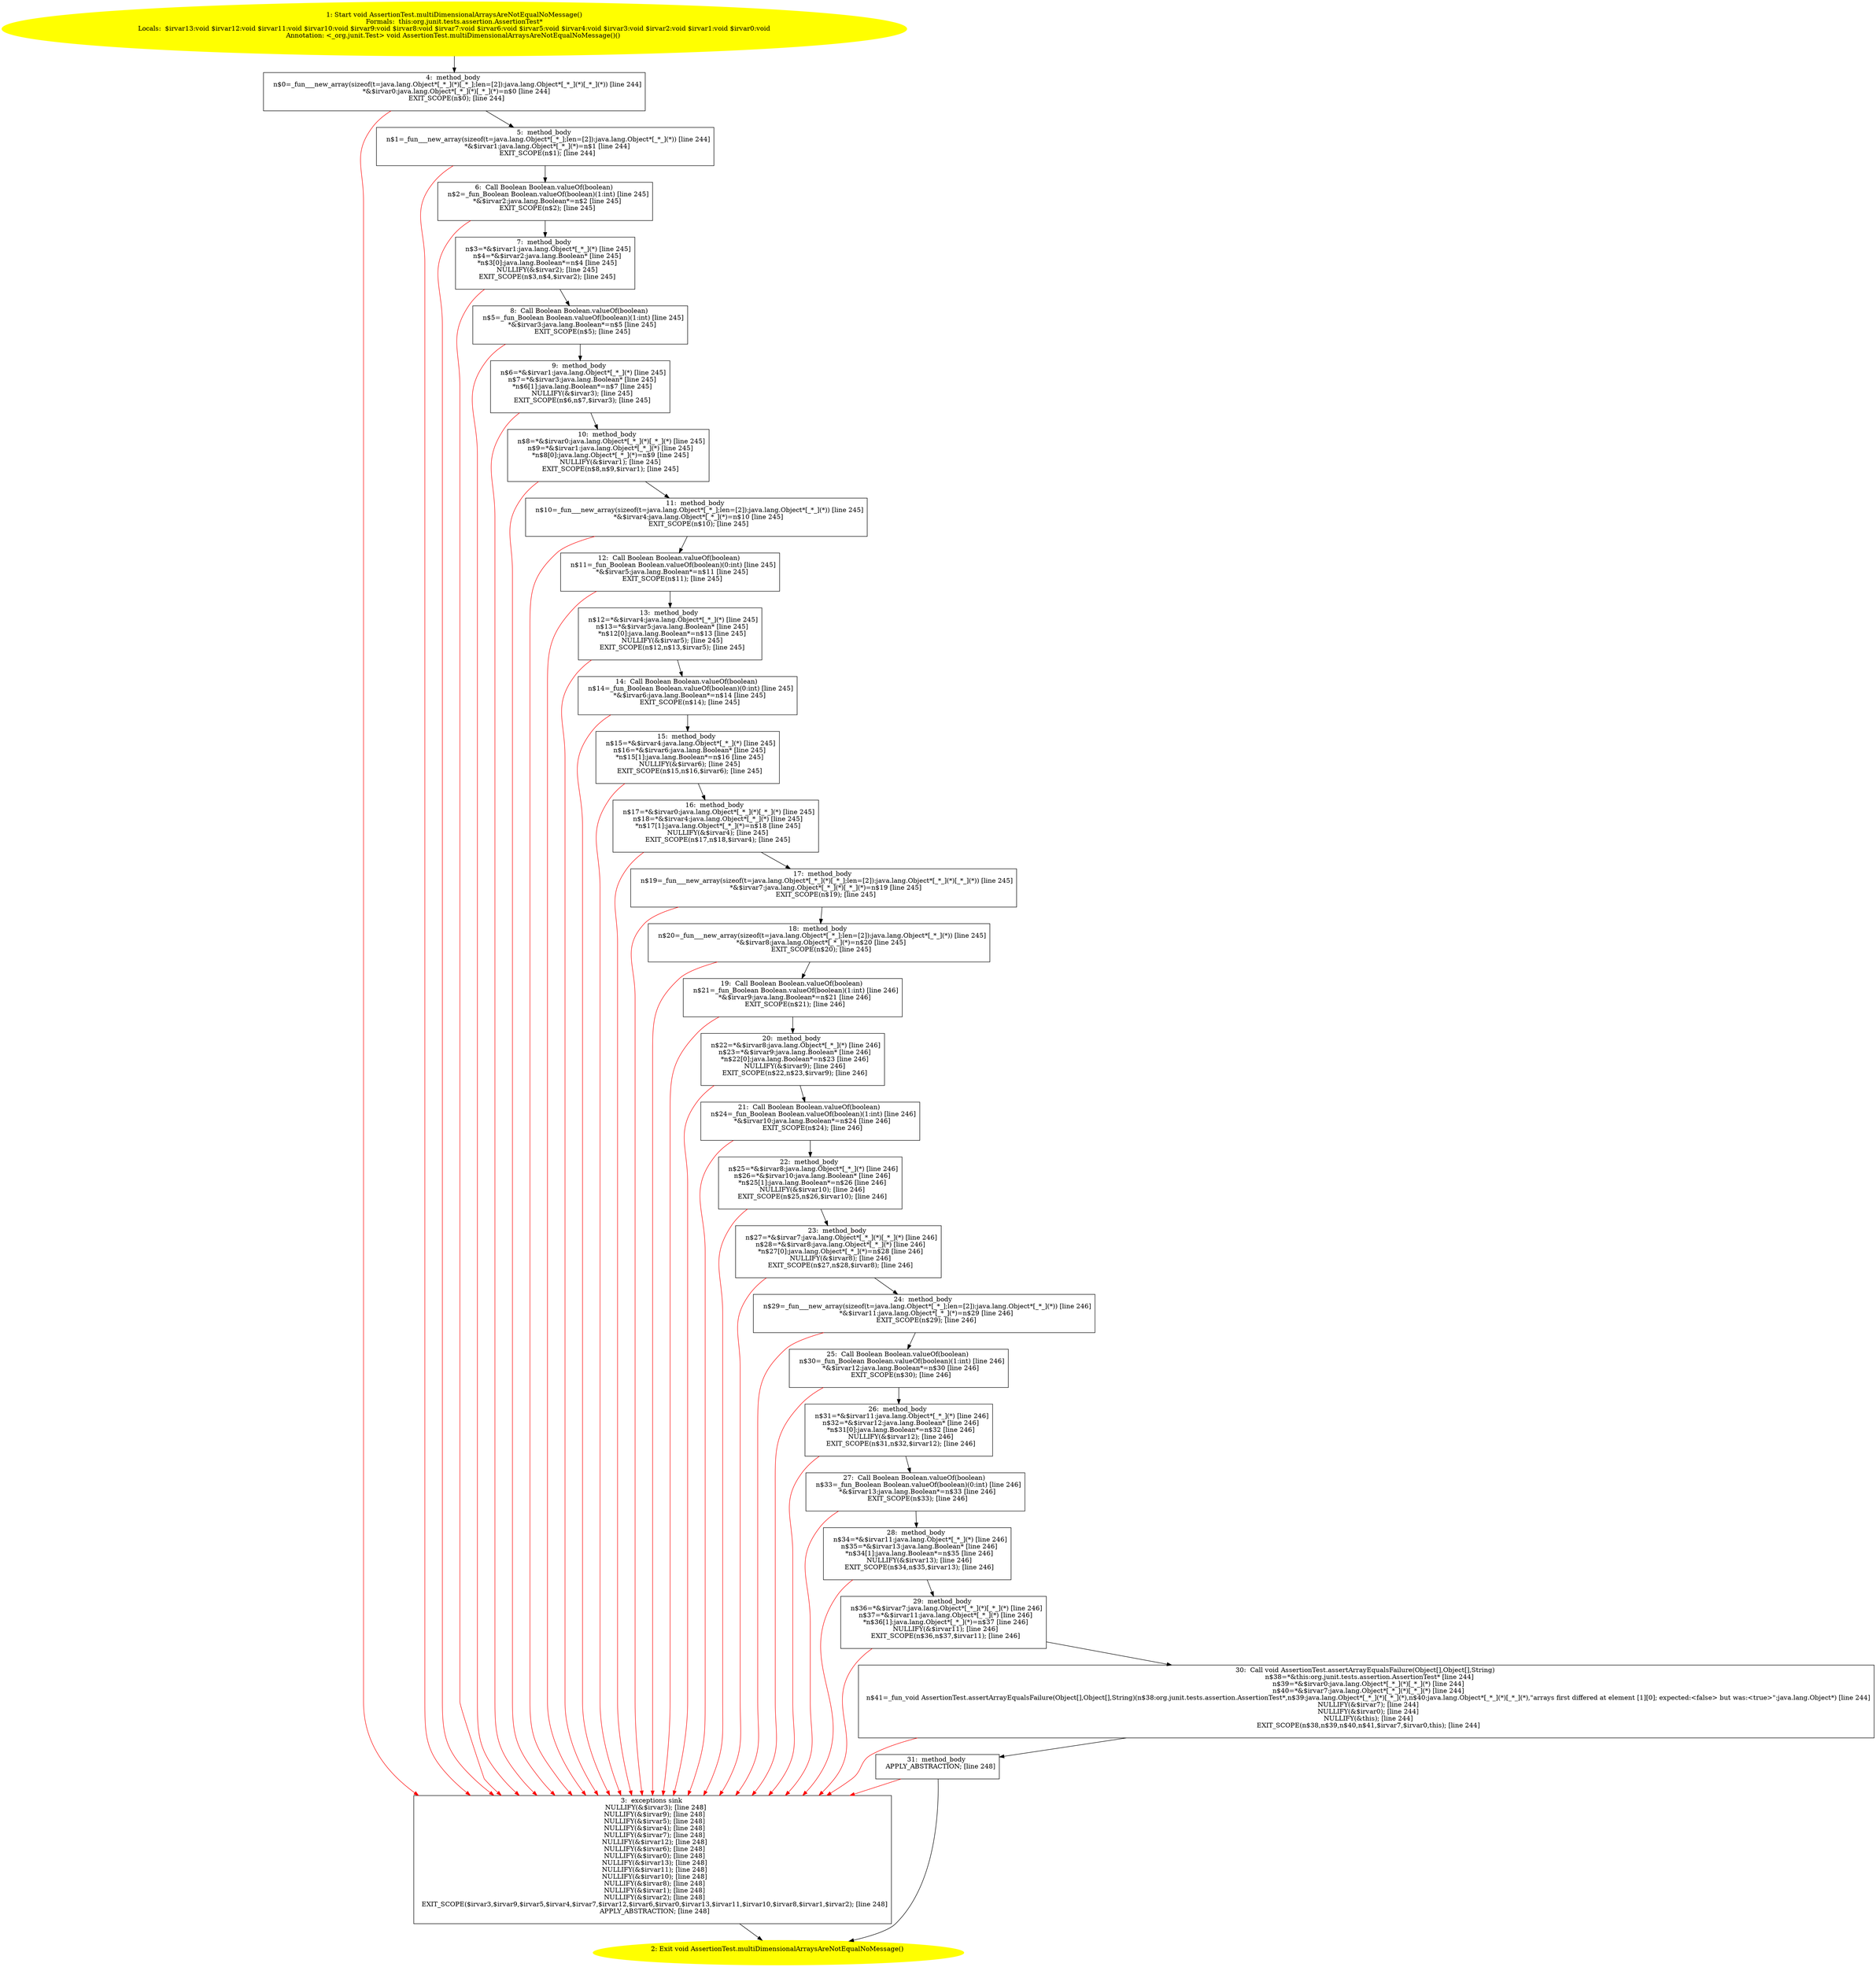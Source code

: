 /* @generated */
digraph cfg {
"org.junit.tests.assertion.AssertionTest.multiDimensionalArraysAreNotEqualNoMessage():void.40d60edcdd84593c0d11a75bc62f214e_1" [label="1: Start void AssertionTest.multiDimensionalArraysAreNotEqualNoMessage()\nFormals:  this:org.junit.tests.assertion.AssertionTest*\nLocals:  $irvar13:void $irvar12:void $irvar11:void $irvar10:void $irvar9:void $irvar8:void $irvar7:void $irvar6:void $irvar5:void $irvar4:void $irvar3:void $irvar2:void $irvar1:void $irvar0:void\nAnnotation: <_org.junit.Test> void AssertionTest.multiDimensionalArraysAreNotEqualNoMessage()() \n  " color=yellow style=filled]
	

	 "org.junit.tests.assertion.AssertionTest.multiDimensionalArraysAreNotEqualNoMessage():void.40d60edcdd84593c0d11a75bc62f214e_1" -> "org.junit.tests.assertion.AssertionTest.multiDimensionalArraysAreNotEqualNoMessage():void.40d60edcdd84593c0d11a75bc62f214e_4" ;
"org.junit.tests.assertion.AssertionTest.multiDimensionalArraysAreNotEqualNoMessage():void.40d60edcdd84593c0d11a75bc62f214e_2" [label="2: Exit void AssertionTest.multiDimensionalArraysAreNotEqualNoMessage() \n  " color=yellow style=filled]
	

"org.junit.tests.assertion.AssertionTest.multiDimensionalArraysAreNotEqualNoMessage():void.40d60edcdd84593c0d11a75bc62f214e_3" [label="3:  exceptions sink \n   NULLIFY(&$irvar3); [line 248]\n  NULLIFY(&$irvar9); [line 248]\n  NULLIFY(&$irvar5); [line 248]\n  NULLIFY(&$irvar4); [line 248]\n  NULLIFY(&$irvar7); [line 248]\n  NULLIFY(&$irvar12); [line 248]\n  NULLIFY(&$irvar6); [line 248]\n  NULLIFY(&$irvar0); [line 248]\n  NULLIFY(&$irvar13); [line 248]\n  NULLIFY(&$irvar11); [line 248]\n  NULLIFY(&$irvar10); [line 248]\n  NULLIFY(&$irvar8); [line 248]\n  NULLIFY(&$irvar1); [line 248]\n  NULLIFY(&$irvar2); [line 248]\n  EXIT_SCOPE($irvar3,$irvar9,$irvar5,$irvar4,$irvar7,$irvar12,$irvar6,$irvar0,$irvar13,$irvar11,$irvar10,$irvar8,$irvar1,$irvar2); [line 248]\n  APPLY_ABSTRACTION; [line 248]\n " shape="box"]
	

	 "org.junit.tests.assertion.AssertionTest.multiDimensionalArraysAreNotEqualNoMessage():void.40d60edcdd84593c0d11a75bc62f214e_3" -> "org.junit.tests.assertion.AssertionTest.multiDimensionalArraysAreNotEqualNoMessage():void.40d60edcdd84593c0d11a75bc62f214e_2" ;
"org.junit.tests.assertion.AssertionTest.multiDimensionalArraysAreNotEqualNoMessage():void.40d60edcdd84593c0d11a75bc62f214e_4" [label="4:  method_body \n   n$0=_fun___new_array(sizeof(t=java.lang.Object*[_*_](*)[_*_];len=[2]):java.lang.Object*[_*_](*)[_*_](*)) [line 244]\n  *&$irvar0:java.lang.Object*[_*_](*)[_*_](*)=n$0 [line 244]\n  EXIT_SCOPE(n$0); [line 244]\n " shape="box"]
	

	 "org.junit.tests.assertion.AssertionTest.multiDimensionalArraysAreNotEqualNoMessage():void.40d60edcdd84593c0d11a75bc62f214e_4" -> "org.junit.tests.assertion.AssertionTest.multiDimensionalArraysAreNotEqualNoMessage():void.40d60edcdd84593c0d11a75bc62f214e_5" ;
	 "org.junit.tests.assertion.AssertionTest.multiDimensionalArraysAreNotEqualNoMessage():void.40d60edcdd84593c0d11a75bc62f214e_4" -> "org.junit.tests.assertion.AssertionTest.multiDimensionalArraysAreNotEqualNoMessage():void.40d60edcdd84593c0d11a75bc62f214e_3" [color="red" ];
"org.junit.tests.assertion.AssertionTest.multiDimensionalArraysAreNotEqualNoMessage():void.40d60edcdd84593c0d11a75bc62f214e_5" [label="5:  method_body \n   n$1=_fun___new_array(sizeof(t=java.lang.Object*[_*_];len=[2]):java.lang.Object*[_*_](*)) [line 244]\n  *&$irvar1:java.lang.Object*[_*_](*)=n$1 [line 244]\n  EXIT_SCOPE(n$1); [line 244]\n " shape="box"]
	

	 "org.junit.tests.assertion.AssertionTest.multiDimensionalArraysAreNotEqualNoMessage():void.40d60edcdd84593c0d11a75bc62f214e_5" -> "org.junit.tests.assertion.AssertionTest.multiDimensionalArraysAreNotEqualNoMessage():void.40d60edcdd84593c0d11a75bc62f214e_6" ;
	 "org.junit.tests.assertion.AssertionTest.multiDimensionalArraysAreNotEqualNoMessage():void.40d60edcdd84593c0d11a75bc62f214e_5" -> "org.junit.tests.assertion.AssertionTest.multiDimensionalArraysAreNotEqualNoMessage():void.40d60edcdd84593c0d11a75bc62f214e_3" [color="red" ];
"org.junit.tests.assertion.AssertionTest.multiDimensionalArraysAreNotEqualNoMessage():void.40d60edcdd84593c0d11a75bc62f214e_6" [label="6:  Call Boolean Boolean.valueOf(boolean) \n   n$2=_fun_Boolean Boolean.valueOf(boolean)(1:int) [line 245]\n  *&$irvar2:java.lang.Boolean*=n$2 [line 245]\n  EXIT_SCOPE(n$2); [line 245]\n " shape="box"]
	

	 "org.junit.tests.assertion.AssertionTest.multiDimensionalArraysAreNotEqualNoMessage():void.40d60edcdd84593c0d11a75bc62f214e_6" -> "org.junit.tests.assertion.AssertionTest.multiDimensionalArraysAreNotEqualNoMessage():void.40d60edcdd84593c0d11a75bc62f214e_7" ;
	 "org.junit.tests.assertion.AssertionTest.multiDimensionalArraysAreNotEqualNoMessage():void.40d60edcdd84593c0d11a75bc62f214e_6" -> "org.junit.tests.assertion.AssertionTest.multiDimensionalArraysAreNotEqualNoMessage():void.40d60edcdd84593c0d11a75bc62f214e_3" [color="red" ];
"org.junit.tests.assertion.AssertionTest.multiDimensionalArraysAreNotEqualNoMessage():void.40d60edcdd84593c0d11a75bc62f214e_7" [label="7:  method_body \n   n$3=*&$irvar1:java.lang.Object*[_*_](*) [line 245]\n  n$4=*&$irvar2:java.lang.Boolean* [line 245]\n  *n$3[0]:java.lang.Boolean*=n$4 [line 245]\n  NULLIFY(&$irvar2); [line 245]\n  EXIT_SCOPE(n$3,n$4,$irvar2); [line 245]\n " shape="box"]
	

	 "org.junit.tests.assertion.AssertionTest.multiDimensionalArraysAreNotEqualNoMessage():void.40d60edcdd84593c0d11a75bc62f214e_7" -> "org.junit.tests.assertion.AssertionTest.multiDimensionalArraysAreNotEqualNoMessage():void.40d60edcdd84593c0d11a75bc62f214e_8" ;
	 "org.junit.tests.assertion.AssertionTest.multiDimensionalArraysAreNotEqualNoMessage():void.40d60edcdd84593c0d11a75bc62f214e_7" -> "org.junit.tests.assertion.AssertionTest.multiDimensionalArraysAreNotEqualNoMessage():void.40d60edcdd84593c0d11a75bc62f214e_3" [color="red" ];
"org.junit.tests.assertion.AssertionTest.multiDimensionalArraysAreNotEqualNoMessage():void.40d60edcdd84593c0d11a75bc62f214e_8" [label="8:  Call Boolean Boolean.valueOf(boolean) \n   n$5=_fun_Boolean Boolean.valueOf(boolean)(1:int) [line 245]\n  *&$irvar3:java.lang.Boolean*=n$5 [line 245]\n  EXIT_SCOPE(n$5); [line 245]\n " shape="box"]
	

	 "org.junit.tests.assertion.AssertionTest.multiDimensionalArraysAreNotEqualNoMessage():void.40d60edcdd84593c0d11a75bc62f214e_8" -> "org.junit.tests.assertion.AssertionTest.multiDimensionalArraysAreNotEqualNoMessage():void.40d60edcdd84593c0d11a75bc62f214e_9" ;
	 "org.junit.tests.assertion.AssertionTest.multiDimensionalArraysAreNotEqualNoMessage():void.40d60edcdd84593c0d11a75bc62f214e_8" -> "org.junit.tests.assertion.AssertionTest.multiDimensionalArraysAreNotEqualNoMessage():void.40d60edcdd84593c0d11a75bc62f214e_3" [color="red" ];
"org.junit.tests.assertion.AssertionTest.multiDimensionalArraysAreNotEqualNoMessage():void.40d60edcdd84593c0d11a75bc62f214e_9" [label="9:  method_body \n   n$6=*&$irvar1:java.lang.Object*[_*_](*) [line 245]\n  n$7=*&$irvar3:java.lang.Boolean* [line 245]\n  *n$6[1]:java.lang.Boolean*=n$7 [line 245]\n  NULLIFY(&$irvar3); [line 245]\n  EXIT_SCOPE(n$6,n$7,$irvar3); [line 245]\n " shape="box"]
	

	 "org.junit.tests.assertion.AssertionTest.multiDimensionalArraysAreNotEqualNoMessage():void.40d60edcdd84593c0d11a75bc62f214e_9" -> "org.junit.tests.assertion.AssertionTest.multiDimensionalArraysAreNotEqualNoMessage():void.40d60edcdd84593c0d11a75bc62f214e_10" ;
	 "org.junit.tests.assertion.AssertionTest.multiDimensionalArraysAreNotEqualNoMessage():void.40d60edcdd84593c0d11a75bc62f214e_9" -> "org.junit.tests.assertion.AssertionTest.multiDimensionalArraysAreNotEqualNoMessage():void.40d60edcdd84593c0d11a75bc62f214e_3" [color="red" ];
"org.junit.tests.assertion.AssertionTest.multiDimensionalArraysAreNotEqualNoMessage():void.40d60edcdd84593c0d11a75bc62f214e_10" [label="10:  method_body \n   n$8=*&$irvar0:java.lang.Object*[_*_](*)[_*_](*) [line 245]\n  n$9=*&$irvar1:java.lang.Object*[_*_](*) [line 245]\n  *n$8[0]:java.lang.Object*[_*_](*)=n$9 [line 245]\n  NULLIFY(&$irvar1); [line 245]\n  EXIT_SCOPE(n$8,n$9,$irvar1); [line 245]\n " shape="box"]
	

	 "org.junit.tests.assertion.AssertionTest.multiDimensionalArraysAreNotEqualNoMessage():void.40d60edcdd84593c0d11a75bc62f214e_10" -> "org.junit.tests.assertion.AssertionTest.multiDimensionalArraysAreNotEqualNoMessage():void.40d60edcdd84593c0d11a75bc62f214e_11" ;
	 "org.junit.tests.assertion.AssertionTest.multiDimensionalArraysAreNotEqualNoMessage():void.40d60edcdd84593c0d11a75bc62f214e_10" -> "org.junit.tests.assertion.AssertionTest.multiDimensionalArraysAreNotEqualNoMessage():void.40d60edcdd84593c0d11a75bc62f214e_3" [color="red" ];
"org.junit.tests.assertion.AssertionTest.multiDimensionalArraysAreNotEqualNoMessage():void.40d60edcdd84593c0d11a75bc62f214e_11" [label="11:  method_body \n   n$10=_fun___new_array(sizeof(t=java.lang.Object*[_*_];len=[2]):java.lang.Object*[_*_](*)) [line 245]\n  *&$irvar4:java.lang.Object*[_*_](*)=n$10 [line 245]\n  EXIT_SCOPE(n$10); [line 245]\n " shape="box"]
	

	 "org.junit.tests.assertion.AssertionTest.multiDimensionalArraysAreNotEqualNoMessage():void.40d60edcdd84593c0d11a75bc62f214e_11" -> "org.junit.tests.assertion.AssertionTest.multiDimensionalArraysAreNotEqualNoMessage():void.40d60edcdd84593c0d11a75bc62f214e_12" ;
	 "org.junit.tests.assertion.AssertionTest.multiDimensionalArraysAreNotEqualNoMessage():void.40d60edcdd84593c0d11a75bc62f214e_11" -> "org.junit.tests.assertion.AssertionTest.multiDimensionalArraysAreNotEqualNoMessage():void.40d60edcdd84593c0d11a75bc62f214e_3" [color="red" ];
"org.junit.tests.assertion.AssertionTest.multiDimensionalArraysAreNotEqualNoMessage():void.40d60edcdd84593c0d11a75bc62f214e_12" [label="12:  Call Boolean Boolean.valueOf(boolean) \n   n$11=_fun_Boolean Boolean.valueOf(boolean)(0:int) [line 245]\n  *&$irvar5:java.lang.Boolean*=n$11 [line 245]\n  EXIT_SCOPE(n$11); [line 245]\n " shape="box"]
	

	 "org.junit.tests.assertion.AssertionTest.multiDimensionalArraysAreNotEqualNoMessage():void.40d60edcdd84593c0d11a75bc62f214e_12" -> "org.junit.tests.assertion.AssertionTest.multiDimensionalArraysAreNotEqualNoMessage():void.40d60edcdd84593c0d11a75bc62f214e_13" ;
	 "org.junit.tests.assertion.AssertionTest.multiDimensionalArraysAreNotEqualNoMessage():void.40d60edcdd84593c0d11a75bc62f214e_12" -> "org.junit.tests.assertion.AssertionTest.multiDimensionalArraysAreNotEqualNoMessage():void.40d60edcdd84593c0d11a75bc62f214e_3" [color="red" ];
"org.junit.tests.assertion.AssertionTest.multiDimensionalArraysAreNotEqualNoMessage():void.40d60edcdd84593c0d11a75bc62f214e_13" [label="13:  method_body \n   n$12=*&$irvar4:java.lang.Object*[_*_](*) [line 245]\n  n$13=*&$irvar5:java.lang.Boolean* [line 245]\n  *n$12[0]:java.lang.Boolean*=n$13 [line 245]\n  NULLIFY(&$irvar5); [line 245]\n  EXIT_SCOPE(n$12,n$13,$irvar5); [line 245]\n " shape="box"]
	

	 "org.junit.tests.assertion.AssertionTest.multiDimensionalArraysAreNotEqualNoMessage():void.40d60edcdd84593c0d11a75bc62f214e_13" -> "org.junit.tests.assertion.AssertionTest.multiDimensionalArraysAreNotEqualNoMessage():void.40d60edcdd84593c0d11a75bc62f214e_14" ;
	 "org.junit.tests.assertion.AssertionTest.multiDimensionalArraysAreNotEqualNoMessage():void.40d60edcdd84593c0d11a75bc62f214e_13" -> "org.junit.tests.assertion.AssertionTest.multiDimensionalArraysAreNotEqualNoMessage():void.40d60edcdd84593c0d11a75bc62f214e_3" [color="red" ];
"org.junit.tests.assertion.AssertionTest.multiDimensionalArraysAreNotEqualNoMessage():void.40d60edcdd84593c0d11a75bc62f214e_14" [label="14:  Call Boolean Boolean.valueOf(boolean) \n   n$14=_fun_Boolean Boolean.valueOf(boolean)(0:int) [line 245]\n  *&$irvar6:java.lang.Boolean*=n$14 [line 245]\n  EXIT_SCOPE(n$14); [line 245]\n " shape="box"]
	

	 "org.junit.tests.assertion.AssertionTest.multiDimensionalArraysAreNotEqualNoMessage():void.40d60edcdd84593c0d11a75bc62f214e_14" -> "org.junit.tests.assertion.AssertionTest.multiDimensionalArraysAreNotEqualNoMessage():void.40d60edcdd84593c0d11a75bc62f214e_15" ;
	 "org.junit.tests.assertion.AssertionTest.multiDimensionalArraysAreNotEqualNoMessage():void.40d60edcdd84593c0d11a75bc62f214e_14" -> "org.junit.tests.assertion.AssertionTest.multiDimensionalArraysAreNotEqualNoMessage():void.40d60edcdd84593c0d11a75bc62f214e_3" [color="red" ];
"org.junit.tests.assertion.AssertionTest.multiDimensionalArraysAreNotEqualNoMessage():void.40d60edcdd84593c0d11a75bc62f214e_15" [label="15:  method_body \n   n$15=*&$irvar4:java.lang.Object*[_*_](*) [line 245]\n  n$16=*&$irvar6:java.lang.Boolean* [line 245]\n  *n$15[1]:java.lang.Boolean*=n$16 [line 245]\n  NULLIFY(&$irvar6); [line 245]\n  EXIT_SCOPE(n$15,n$16,$irvar6); [line 245]\n " shape="box"]
	

	 "org.junit.tests.assertion.AssertionTest.multiDimensionalArraysAreNotEqualNoMessage():void.40d60edcdd84593c0d11a75bc62f214e_15" -> "org.junit.tests.assertion.AssertionTest.multiDimensionalArraysAreNotEqualNoMessage():void.40d60edcdd84593c0d11a75bc62f214e_16" ;
	 "org.junit.tests.assertion.AssertionTest.multiDimensionalArraysAreNotEqualNoMessage():void.40d60edcdd84593c0d11a75bc62f214e_15" -> "org.junit.tests.assertion.AssertionTest.multiDimensionalArraysAreNotEqualNoMessage():void.40d60edcdd84593c0d11a75bc62f214e_3" [color="red" ];
"org.junit.tests.assertion.AssertionTest.multiDimensionalArraysAreNotEqualNoMessage():void.40d60edcdd84593c0d11a75bc62f214e_16" [label="16:  method_body \n   n$17=*&$irvar0:java.lang.Object*[_*_](*)[_*_](*) [line 245]\n  n$18=*&$irvar4:java.lang.Object*[_*_](*) [line 245]\n  *n$17[1]:java.lang.Object*[_*_](*)=n$18 [line 245]\n  NULLIFY(&$irvar4); [line 245]\n  EXIT_SCOPE(n$17,n$18,$irvar4); [line 245]\n " shape="box"]
	

	 "org.junit.tests.assertion.AssertionTest.multiDimensionalArraysAreNotEqualNoMessage():void.40d60edcdd84593c0d11a75bc62f214e_16" -> "org.junit.tests.assertion.AssertionTest.multiDimensionalArraysAreNotEqualNoMessage():void.40d60edcdd84593c0d11a75bc62f214e_17" ;
	 "org.junit.tests.assertion.AssertionTest.multiDimensionalArraysAreNotEqualNoMessage():void.40d60edcdd84593c0d11a75bc62f214e_16" -> "org.junit.tests.assertion.AssertionTest.multiDimensionalArraysAreNotEqualNoMessage():void.40d60edcdd84593c0d11a75bc62f214e_3" [color="red" ];
"org.junit.tests.assertion.AssertionTest.multiDimensionalArraysAreNotEqualNoMessage():void.40d60edcdd84593c0d11a75bc62f214e_17" [label="17:  method_body \n   n$19=_fun___new_array(sizeof(t=java.lang.Object*[_*_](*)[_*_];len=[2]):java.lang.Object*[_*_](*)[_*_](*)) [line 245]\n  *&$irvar7:java.lang.Object*[_*_](*)[_*_](*)=n$19 [line 245]\n  EXIT_SCOPE(n$19); [line 245]\n " shape="box"]
	

	 "org.junit.tests.assertion.AssertionTest.multiDimensionalArraysAreNotEqualNoMessage():void.40d60edcdd84593c0d11a75bc62f214e_17" -> "org.junit.tests.assertion.AssertionTest.multiDimensionalArraysAreNotEqualNoMessage():void.40d60edcdd84593c0d11a75bc62f214e_18" ;
	 "org.junit.tests.assertion.AssertionTest.multiDimensionalArraysAreNotEqualNoMessage():void.40d60edcdd84593c0d11a75bc62f214e_17" -> "org.junit.tests.assertion.AssertionTest.multiDimensionalArraysAreNotEqualNoMessage():void.40d60edcdd84593c0d11a75bc62f214e_3" [color="red" ];
"org.junit.tests.assertion.AssertionTest.multiDimensionalArraysAreNotEqualNoMessage():void.40d60edcdd84593c0d11a75bc62f214e_18" [label="18:  method_body \n   n$20=_fun___new_array(sizeof(t=java.lang.Object*[_*_];len=[2]):java.lang.Object*[_*_](*)) [line 245]\n  *&$irvar8:java.lang.Object*[_*_](*)=n$20 [line 245]\n  EXIT_SCOPE(n$20); [line 245]\n " shape="box"]
	

	 "org.junit.tests.assertion.AssertionTest.multiDimensionalArraysAreNotEqualNoMessage():void.40d60edcdd84593c0d11a75bc62f214e_18" -> "org.junit.tests.assertion.AssertionTest.multiDimensionalArraysAreNotEqualNoMessage():void.40d60edcdd84593c0d11a75bc62f214e_19" ;
	 "org.junit.tests.assertion.AssertionTest.multiDimensionalArraysAreNotEqualNoMessage():void.40d60edcdd84593c0d11a75bc62f214e_18" -> "org.junit.tests.assertion.AssertionTest.multiDimensionalArraysAreNotEqualNoMessage():void.40d60edcdd84593c0d11a75bc62f214e_3" [color="red" ];
"org.junit.tests.assertion.AssertionTest.multiDimensionalArraysAreNotEqualNoMessage():void.40d60edcdd84593c0d11a75bc62f214e_19" [label="19:  Call Boolean Boolean.valueOf(boolean) \n   n$21=_fun_Boolean Boolean.valueOf(boolean)(1:int) [line 246]\n  *&$irvar9:java.lang.Boolean*=n$21 [line 246]\n  EXIT_SCOPE(n$21); [line 246]\n " shape="box"]
	

	 "org.junit.tests.assertion.AssertionTest.multiDimensionalArraysAreNotEqualNoMessage():void.40d60edcdd84593c0d11a75bc62f214e_19" -> "org.junit.tests.assertion.AssertionTest.multiDimensionalArraysAreNotEqualNoMessage():void.40d60edcdd84593c0d11a75bc62f214e_20" ;
	 "org.junit.tests.assertion.AssertionTest.multiDimensionalArraysAreNotEqualNoMessage():void.40d60edcdd84593c0d11a75bc62f214e_19" -> "org.junit.tests.assertion.AssertionTest.multiDimensionalArraysAreNotEqualNoMessage():void.40d60edcdd84593c0d11a75bc62f214e_3" [color="red" ];
"org.junit.tests.assertion.AssertionTest.multiDimensionalArraysAreNotEqualNoMessage():void.40d60edcdd84593c0d11a75bc62f214e_20" [label="20:  method_body \n   n$22=*&$irvar8:java.lang.Object*[_*_](*) [line 246]\n  n$23=*&$irvar9:java.lang.Boolean* [line 246]\n  *n$22[0]:java.lang.Boolean*=n$23 [line 246]\n  NULLIFY(&$irvar9); [line 246]\n  EXIT_SCOPE(n$22,n$23,$irvar9); [line 246]\n " shape="box"]
	

	 "org.junit.tests.assertion.AssertionTest.multiDimensionalArraysAreNotEqualNoMessage():void.40d60edcdd84593c0d11a75bc62f214e_20" -> "org.junit.tests.assertion.AssertionTest.multiDimensionalArraysAreNotEqualNoMessage():void.40d60edcdd84593c0d11a75bc62f214e_21" ;
	 "org.junit.tests.assertion.AssertionTest.multiDimensionalArraysAreNotEqualNoMessage():void.40d60edcdd84593c0d11a75bc62f214e_20" -> "org.junit.tests.assertion.AssertionTest.multiDimensionalArraysAreNotEqualNoMessage():void.40d60edcdd84593c0d11a75bc62f214e_3" [color="red" ];
"org.junit.tests.assertion.AssertionTest.multiDimensionalArraysAreNotEqualNoMessage():void.40d60edcdd84593c0d11a75bc62f214e_21" [label="21:  Call Boolean Boolean.valueOf(boolean) \n   n$24=_fun_Boolean Boolean.valueOf(boolean)(1:int) [line 246]\n  *&$irvar10:java.lang.Boolean*=n$24 [line 246]\n  EXIT_SCOPE(n$24); [line 246]\n " shape="box"]
	

	 "org.junit.tests.assertion.AssertionTest.multiDimensionalArraysAreNotEqualNoMessage():void.40d60edcdd84593c0d11a75bc62f214e_21" -> "org.junit.tests.assertion.AssertionTest.multiDimensionalArraysAreNotEqualNoMessage():void.40d60edcdd84593c0d11a75bc62f214e_22" ;
	 "org.junit.tests.assertion.AssertionTest.multiDimensionalArraysAreNotEqualNoMessage():void.40d60edcdd84593c0d11a75bc62f214e_21" -> "org.junit.tests.assertion.AssertionTest.multiDimensionalArraysAreNotEqualNoMessage():void.40d60edcdd84593c0d11a75bc62f214e_3" [color="red" ];
"org.junit.tests.assertion.AssertionTest.multiDimensionalArraysAreNotEqualNoMessage():void.40d60edcdd84593c0d11a75bc62f214e_22" [label="22:  method_body \n   n$25=*&$irvar8:java.lang.Object*[_*_](*) [line 246]\n  n$26=*&$irvar10:java.lang.Boolean* [line 246]\n  *n$25[1]:java.lang.Boolean*=n$26 [line 246]\n  NULLIFY(&$irvar10); [line 246]\n  EXIT_SCOPE(n$25,n$26,$irvar10); [line 246]\n " shape="box"]
	

	 "org.junit.tests.assertion.AssertionTest.multiDimensionalArraysAreNotEqualNoMessage():void.40d60edcdd84593c0d11a75bc62f214e_22" -> "org.junit.tests.assertion.AssertionTest.multiDimensionalArraysAreNotEqualNoMessage():void.40d60edcdd84593c0d11a75bc62f214e_23" ;
	 "org.junit.tests.assertion.AssertionTest.multiDimensionalArraysAreNotEqualNoMessage():void.40d60edcdd84593c0d11a75bc62f214e_22" -> "org.junit.tests.assertion.AssertionTest.multiDimensionalArraysAreNotEqualNoMessage():void.40d60edcdd84593c0d11a75bc62f214e_3" [color="red" ];
"org.junit.tests.assertion.AssertionTest.multiDimensionalArraysAreNotEqualNoMessage():void.40d60edcdd84593c0d11a75bc62f214e_23" [label="23:  method_body \n   n$27=*&$irvar7:java.lang.Object*[_*_](*)[_*_](*) [line 246]\n  n$28=*&$irvar8:java.lang.Object*[_*_](*) [line 246]\n  *n$27[0]:java.lang.Object*[_*_](*)=n$28 [line 246]\n  NULLIFY(&$irvar8); [line 246]\n  EXIT_SCOPE(n$27,n$28,$irvar8); [line 246]\n " shape="box"]
	

	 "org.junit.tests.assertion.AssertionTest.multiDimensionalArraysAreNotEqualNoMessage():void.40d60edcdd84593c0d11a75bc62f214e_23" -> "org.junit.tests.assertion.AssertionTest.multiDimensionalArraysAreNotEqualNoMessage():void.40d60edcdd84593c0d11a75bc62f214e_24" ;
	 "org.junit.tests.assertion.AssertionTest.multiDimensionalArraysAreNotEqualNoMessage():void.40d60edcdd84593c0d11a75bc62f214e_23" -> "org.junit.tests.assertion.AssertionTest.multiDimensionalArraysAreNotEqualNoMessage():void.40d60edcdd84593c0d11a75bc62f214e_3" [color="red" ];
"org.junit.tests.assertion.AssertionTest.multiDimensionalArraysAreNotEqualNoMessage():void.40d60edcdd84593c0d11a75bc62f214e_24" [label="24:  method_body \n   n$29=_fun___new_array(sizeof(t=java.lang.Object*[_*_];len=[2]):java.lang.Object*[_*_](*)) [line 246]\n  *&$irvar11:java.lang.Object*[_*_](*)=n$29 [line 246]\n  EXIT_SCOPE(n$29); [line 246]\n " shape="box"]
	

	 "org.junit.tests.assertion.AssertionTest.multiDimensionalArraysAreNotEqualNoMessage():void.40d60edcdd84593c0d11a75bc62f214e_24" -> "org.junit.tests.assertion.AssertionTest.multiDimensionalArraysAreNotEqualNoMessage():void.40d60edcdd84593c0d11a75bc62f214e_25" ;
	 "org.junit.tests.assertion.AssertionTest.multiDimensionalArraysAreNotEqualNoMessage():void.40d60edcdd84593c0d11a75bc62f214e_24" -> "org.junit.tests.assertion.AssertionTest.multiDimensionalArraysAreNotEqualNoMessage():void.40d60edcdd84593c0d11a75bc62f214e_3" [color="red" ];
"org.junit.tests.assertion.AssertionTest.multiDimensionalArraysAreNotEqualNoMessage():void.40d60edcdd84593c0d11a75bc62f214e_25" [label="25:  Call Boolean Boolean.valueOf(boolean) \n   n$30=_fun_Boolean Boolean.valueOf(boolean)(1:int) [line 246]\n  *&$irvar12:java.lang.Boolean*=n$30 [line 246]\n  EXIT_SCOPE(n$30); [line 246]\n " shape="box"]
	

	 "org.junit.tests.assertion.AssertionTest.multiDimensionalArraysAreNotEqualNoMessage():void.40d60edcdd84593c0d11a75bc62f214e_25" -> "org.junit.tests.assertion.AssertionTest.multiDimensionalArraysAreNotEqualNoMessage():void.40d60edcdd84593c0d11a75bc62f214e_26" ;
	 "org.junit.tests.assertion.AssertionTest.multiDimensionalArraysAreNotEqualNoMessage():void.40d60edcdd84593c0d11a75bc62f214e_25" -> "org.junit.tests.assertion.AssertionTest.multiDimensionalArraysAreNotEqualNoMessage():void.40d60edcdd84593c0d11a75bc62f214e_3" [color="red" ];
"org.junit.tests.assertion.AssertionTest.multiDimensionalArraysAreNotEqualNoMessage():void.40d60edcdd84593c0d11a75bc62f214e_26" [label="26:  method_body \n   n$31=*&$irvar11:java.lang.Object*[_*_](*) [line 246]\n  n$32=*&$irvar12:java.lang.Boolean* [line 246]\n  *n$31[0]:java.lang.Boolean*=n$32 [line 246]\n  NULLIFY(&$irvar12); [line 246]\n  EXIT_SCOPE(n$31,n$32,$irvar12); [line 246]\n " shape="box"]
	

	 "org.junit.tests.assertion.AssertionTest.multiDimensionalArraysAreNotEqualNoMessage():void.40d60edcdd84593c0d11a75bc62f214e_26" -> "org.junit.tests.assertion.AssertionTest.multiDimensionalArraysAreNotEqualNoMessage():void.40d60edcdd84593c0d11a75bc62f214e_27" ;
	 "org.junit.tests.assertion.AssertionTest.multiDimensionalArraysAreNotEqualNoMessage():void.40d60edcdd84593c0d11a75bc62f214e_26" -> "org.junit.tests.assertion.AssertionTest.multiDimensionalArraysAreNotEqualNoMessage():void.40d60edcdd84593c0d11a75bc62f214e_3" [color="red" ];
"org.junit.tests.assertion.AssertionTest.multiDimensionalArraysAreNotEqualNoMessage():void.40d60edcdd84593c0d11a75bc62f214e_27" [label="27:  Call Boolean Boolean.valueOf(boolean) \n   n$33=_fun_Boolean Boolean.valueOf(boolean)(0:int) [line 246]\n  *&$irvar13:java.lang.Boolean*=n$33 [line 246]\n  EXIT_SCOPE(n$33); [line 246]\n " shape="box"]
	

	 "org.junit.tests.assertion.AssertionTest.multiDimensionalArraysAreNotEqualNoMessage():void.40d60edcdd84593c0d11a75bc62f214e_27" -> "org.junit.tests.assertion.AssertionTest.multiDimensionalArraysAreNotEqualNoMessage():void.40d60edcdd84593c0d11a75bc62f214e_28" ;
	 "org.junit.tests.assertion.AssertionTest.multiDimensionalArraysAreNotEqualNoMessage():void.40d60edcdd84593c0d11a75bc62f214e_27" -> "org.junit.tests.assertion.AssertionTest.multiDimensionalArraysAreNotEqualNoMessage():void.40d60edcdd84593c0d11a75bc62f214e_3" [color="red" ];
"org.junit.tests.assertion.AssertionTest.multiDimensionalArraysAreNotEqualNoMessage():void.40d60edcdd84593c0d11a75bc62f214e_28" [label="28:  method_body \n   n$34=*&$irvar11:java.lang.Object*[_*_](*) [line 246]\n  n$35=*&$irvar13:java.lang.Boolean* [line 246]\n  *n$34[1]:java.lang.Boolean*=n$35 [line 246]\n  NULLIFY(&$irvar13); [line 246]\n  EXIT_SCOPE(n$34,n$35,$irvar13); [line 246]\n " shape="box"]
	

	 "org.junit.tests.assertion.AssertionTest.multiDimensionalArraysAreNotEqualNoMessage():void.40d60edcdd84593c0d11a75bc62f214e_28" -> "org.junit.tests.assertion.AssertionTest.multiDimensionalArraysAreNotEqualNoMessage():void.40d60edcdd84593c0d11a75bc62f214e_29" ;
	 "org.junit.tests.assertion.AssertionTest.multiDimensionalArraysAreNotEqualNoMessage():void.40d60edcdd84593c0d11a75bc62f214e_28" -> "org.junit.tests.assertion.AssertionTest.multiDimensionalArraysAreNotEqualNoMessage():void.40d60edcdd84593c0d11a75bc62f214e_3" [color="red" ];
"org.junit.tests.assertion.AssertionTest.multiDimensionalArraysAreNotEqualNoMessage():void.40d60edcdd84593c0d11a75bc62f214e_29" [label="29:  method_body \n   n$36=*&$irvar7:java.lang.Object*[_*_](*)[_*_](*) [line 246]\n  n$37=*&$irvar11:java.lang.Object*[_*_](*) [line 246]\n  *n$36[1]:java.lang.Object*[_*_](*)=n$37 [line 246]\n  NULLIFY(&$irvar11); [line 246]\n  EXIT_SCOPE(n$36,n$37,$irvar11); [line 246]\n " shape="box"]
	

	 "org.junit.tests.assertion.AssertionTest.multiDimensionalArraysAreNotEqualNoMessage():void.40d60edcdd84593c0d11a75bc62f214e_29" -> "org.junit.tests.assertion.AssertionTest.multiDimensionalArraysAreNotEqualNoMessage():void.40d60edcdd84593c0d11a75bc62f214e_30" ;
	 "org.junit.tests.assertion.AssertionTest.multiDimensionalArraysAreNotEqualNoMessage():void.40d60edcdd84593c0d11a75bc62f214e_29" -> "org.junit.tests.assertion.AssertionTest.multiDimensionalArraysAreNotEqualNoMessage():void.40d60edcdd84593c0d11a75bc62f214e_3" [color="red" ];
"org.junit.tests.assertion.AssertionTest.multiDimensionalArraysAreNotEqualNoMessage():void.40d60edcdd84593c0d11a75bc62f214e_30" [label="30:  Call void AssertionTest.assertArrayEqualsFailure(Object[],Object[],String) \n   n$38=*&this:org.junit.tests.assertion.AssertionTest* [line 244]\n  n$39=*&$irvar0:java.lang.Object*[_*_](*)[_*_](*) [line 244]\n  n$40=*&$irvar7:java.lang.Object*[_*_](*)[_*_](*) [line 244]\n  n$41=_fun_void AssertionTest.assertArrayEqualsFailure(Object[],Object[],String)(n$38:org.junit.tests.assertion.AssertionTest*,n$39:java.lang.Object*[_*_](*)[_*_](*),n$40:java.lang.Object*[_*_](*)[_*_](*),\"arrays first differed at element [1][0]; expected:<false> but was:<true>\":java.lang.Object*) [line 244]\n  NULLIFY(&$irvar7); [line 244]\n  NULLIFY(&$irvar0); [line 244]\n  NULLIFY(&this); [line 244]\n  EXIT_SCOPE(n$38,n$39,n$40,n$41,$irvar7,$irvar0,this); [line 244]\n " shape="box"]
	

	 "org.junit.tests.assertion.AssertionTest.multiDimensionalArraysAreNotEqualNoMessage():void.40d60edcdd84593c0d11a75bc62f214e_30" -> "org.junit.tests.assertion.AssertionTest.multiDimensionalArraysAreNotEqualNoMessage():void.40d60edcdd84593c0d11a75bc62f214e_31" ;
	 "org.junit.tests.assertion.AssertionTest.multiDimensionalArraysAreNotEqualNoMessage():void.40d60edcdd84593c0d11a75bc62f214e_30" -> "org.junit.tests.assertion.AssertionTest.multiDimensionalArraysAreNotEqualNoMessage():void.40d60edcdd84593c0d11a75bc62f214e_3" [color="red" ];
"org.junit.tests.assertion.AssertionTest.multiDimensionalArraysAreNotEqualNoMessage():void.40d60edcdd84593c0d11a75bc62f214e_31" [label="31:  method_body \n   APPLY_ABSTRACTION; [line 248]\n " shape="box"]
	

	 "org.junit.tests.assertion.AssertionTest.multiDimensionalArraysAreNotEqualNoMessage():void.40d60edcdd84593c0d11a75bc62f214e_31" -> "org.junit.tests.assertion.AssertionTest.multiDimensionalArraysAreNotEqualNoMessage():void.40d60edcdd84593c0d11a75bc62f214e_2" ;
	 "org.junit.tests.assertion.AssertionTest.multiDimensionalArraysAreNotEqualNoMessage():void.40d60edcdd84593c0d11a75bc62f214e_31" -> "org.junit.tests.assertion.AssertionTest.multiDimensionalArraysAreNotEqualNoMessage():void.40d60edcdd84593c0d11a75bc62f214e_3" [color="red" ];
}
